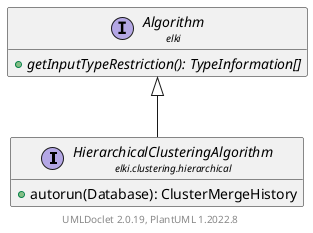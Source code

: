 @startuml
    remove .*\.(Instance|Par|Parameterizer|Factory)$
    set namespaceSeparator none
    hide empty fields
    hide empty methods

    interface "<size:14>HierarchicalClusteringAlgorithm\n<size:10>elki.clustering.hierarchical" as elki.clustering.hierarchical.HierarchicalClusteringAlgorithm [[HierarchicalClusteringAlgorithm.html]] {
        +autorun(Database): ClusterMergeHistory
    }

    interface "<size:14>Algorithm\n<size:10>elki" as elki.Algorithm [[../../Algorithm.html]] {
        {abstract} +getInputTypeRestriction(): TypeInformation[]
    }

    elki.Algorithm <|-- elki.clustering.hierarchical.HierarchicalClusteringAlgorithm

    center footer UMLDoclet 2.0.19, PlantUML 1.2022.8
@enduml
